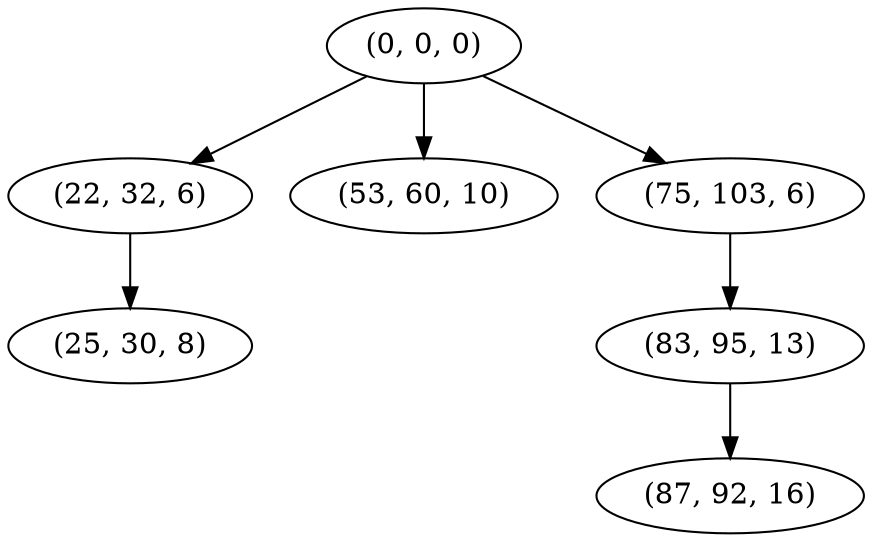 digraph tree {
    "(0, 0, 0)";
    "(22, 32, 6)";
    "(25, 30, 8)";
    "(53, 60, 10)";
    "(75, 103, 6)";
    "(83, 95, 13)";
    "(87, 92, 16)";
    "(0, 0, 0)" -> "(22, 32, 6)";
    "(0, 0, 0)" -> "(53, 60, 10)";
    "(0, 0, 0)" -> "(75, 103, 6)";
    "(22, 32, 6)" -> "(25, 30, 8)";
    "(75, 103, 6)" -> "(83, 95, 13)";
    "(83, 95, 13)" -> "(87, 92, 16)";
}
